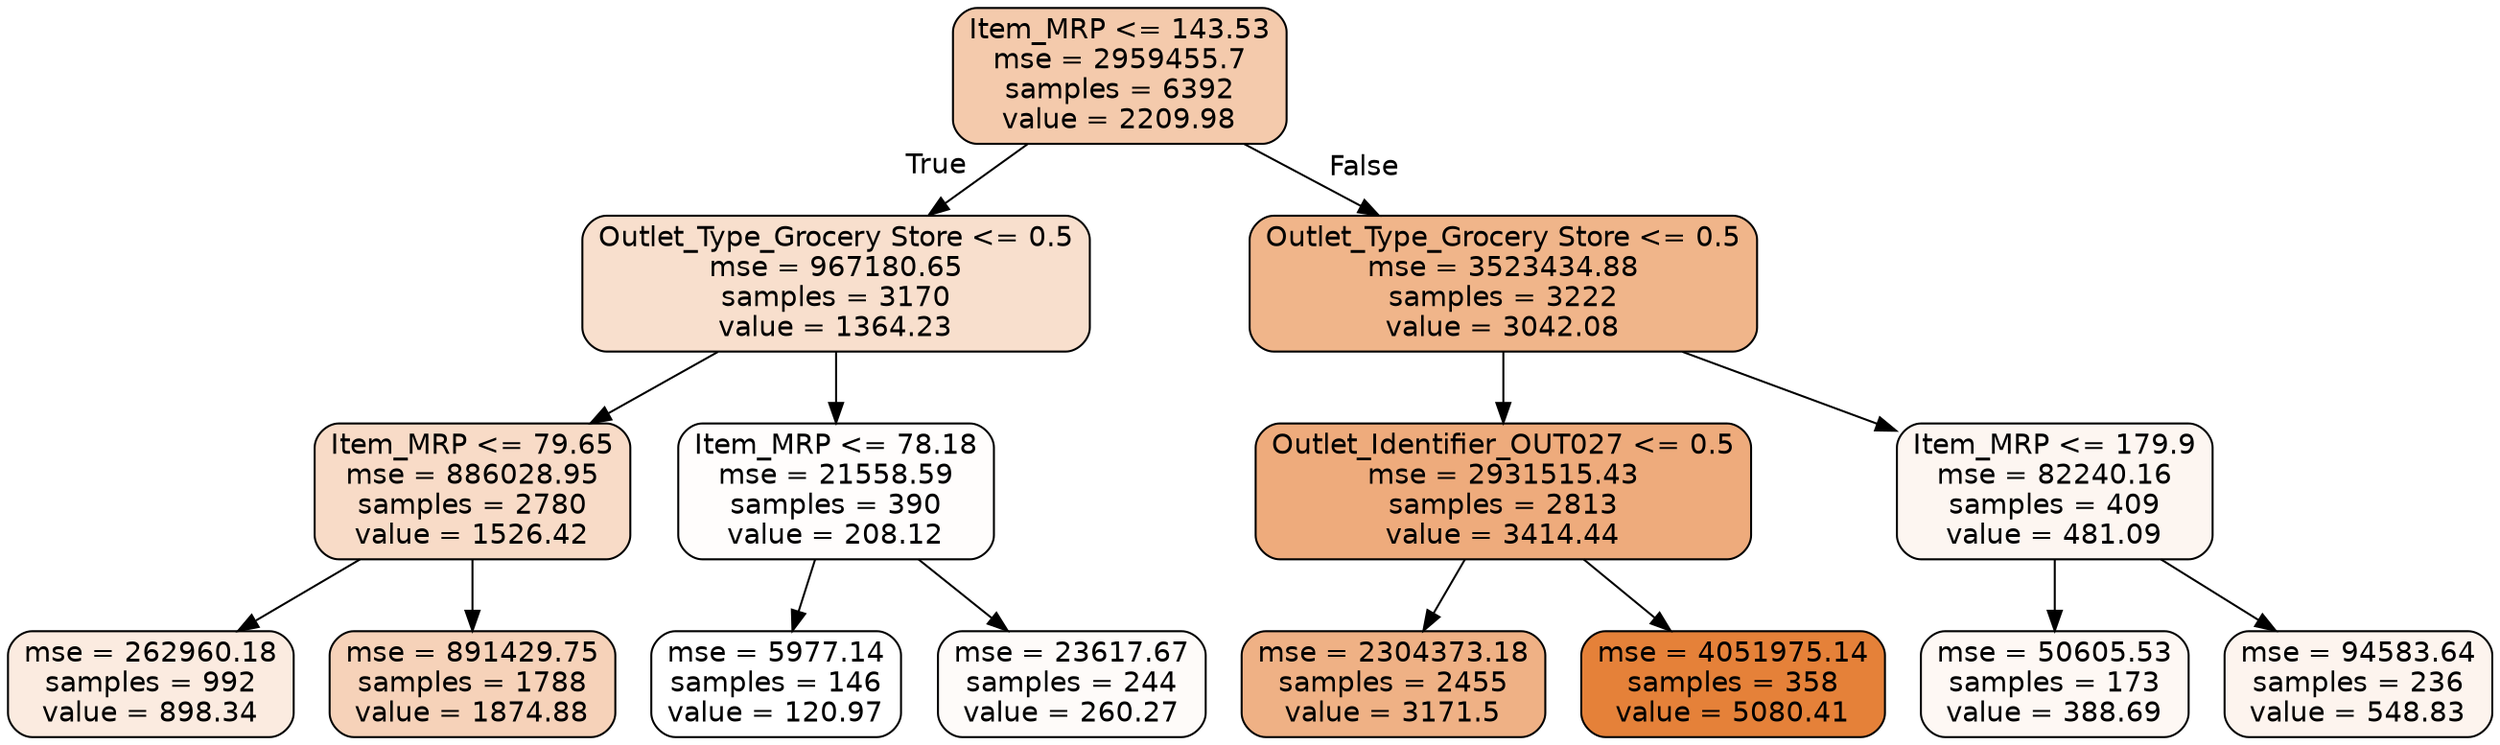 digraph Tree {
node [shape=box, style="filled, rounded", color="black", fontname=helvetica] ;
edge [fontname=helvetica] ;
0 [label="Item_MRP <= 143.53\nmse = 2959455.7\nsamples = 6392\nvalue = 2209.98", fillcolor="#f4caac"] ;
1 [label="Outlet_Type_Grocery Store <= 0.5\nmse = 967180.65\nsamples = 3170\nvalue = 1364.23", fillcolor="#f8dfcd"] ;
0 -> 1 [labeldistance=2.5, labelangle=45, headlabel="True"] ;
2 [label="Item_MRP <= 79.65\nmse = 886028.95\nsamples = 2780\nvalue = 1526.42", fillcolor="#f8dbc7"] ;
1 -> 2 ;
3 [label="mse = 262960.18\nsamples = 992\nvalue = 898.34", fillcolor="#fbebe0"] ;
2 -> 3 ;
4 [label="mse = 891429.75\nsamples = 1788\nvalue = 1874.88", fillcolor="#f6d2b9"] ;
2 -> 4 ;
5 [label="Item_MRP <= 78.18\nmse = 21558.59\nsamples = 390\nvalue = 208.12", fillcolor="#fffdfc"] ;
1 -> 5 ;
6 [label="mse = 5977.14\nsamples = 146\nvalue = 120.97", fillcolor="#ffffff"] ;
5 -> 6 ;
7 [label="mse = 23617.67\nsamples = 244\nvalue = 260.27", fillcolor="#fefbf9"] ;
5 -> 7 ;
8 [label="Outlet_Type_Grocery Store <= 0.5\nmse = 3523434.88\nsamples = 3222\nvalue = 3042.08", fillcolor="#f0b58a"] ;
0 -> 8 [labeldistance=2.5, labelangle=-45, headlabel="False"] ;
9 [label="Outlet_Identifier_OUT027 <= 0.5\nmse = 2931515.43\nsamples = 2813\nvalue = 3414.44", fillcolor="#eeab7c"] ;
8 -> 9 ;
10 [label="mse = 2304373.18\nsamples = 2455\nvalue = 3171.5", fillcolor="#efb185"] ;
9 -> 10 ;
11 [label="mse = 4051975.14\nsamples = 358\nvalue = 5080.41", fillcolor="#e58139"] ;
9 -> 11 ;
12 [label="Item_MRP <= 179.9\nmse = 82240.16\nsamples = 409\nvalue = 481.09", fillcolor="#fdf6f1"] ;
8 -> 12 ;
13 [label="mse = 50605.53\nsamples = 173\nvalue = 388.69", fillcolor="#fef8f4"] ;
12 -> 13 ;
14 [label="mse = 94583.64\nsamples = 236\nvalue = 548.83", fillcolor="#fdf4ee"] ;
12 -> 14 ;
}